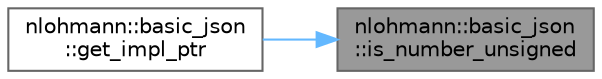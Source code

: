 digraph "nlohmann::basic_json::is_number_unsigned"
{
 // LATEX_PDF_SIZE
  bgcolor="transparent";
  edge [fontname=Helvetica,fontsize=10,labelfontname=Helvetica,labelfontsize=10];
  node [fontname=Helvetica,fontsize=10,shape=box,height=0.2,width=0.4];
  rankdir="RL";
  Node1 [label="nlohmann::basic_json\l::is_number_unsigned",height=0.2,width=0.4,color="gray40", fillcolor="grey60", style="filled", fontcolor="black",tooltip="return whether value is an unsigned integer number"];
  Node1 -> Node2 [dir="back",color="steelblue1",style="solid"];
  Node2 [label="nlohmann::basic_json\l::get_impl_ptr",height=0.2,width=0.4,color="grey40", fillcolor="white", style="filled",URL="$a01659.html#a3084bfc2c078e57f8ba59ed0e1818129",tooltip="get a pointer to the value (unsigned number)"];
}
